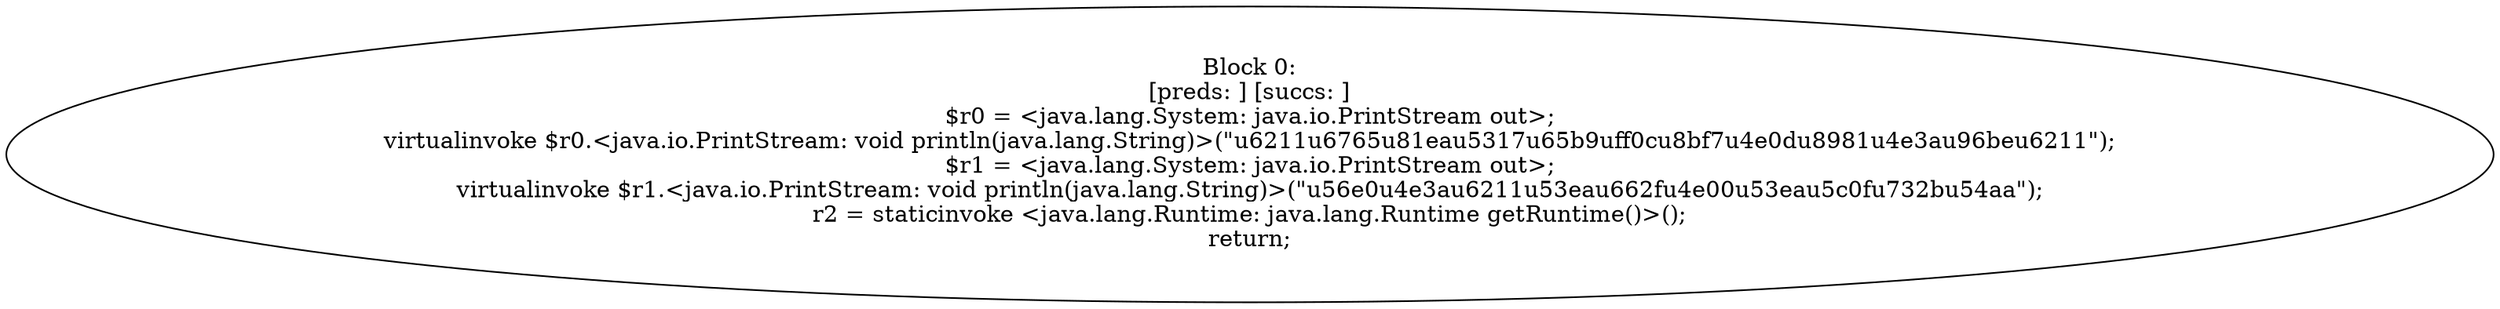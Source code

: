 digraph "unitGraph" {
    "Block 0:
[preds: ] [succs: ]
$r0 = <java.lang.System: java.io.PrintStream out>;
virtualinvoke $r0.<java.io.PrintStream: void println(java.lang.String)>(\"\u6211\u6765\u81ea\u5317\u65b9\uff0c\u8bf7\u4e0d\u8981\u4e3a\u96be\u6211\");
$r1 = <java.lang.System: java.io.PrintStream out>;
virtualinvoke $r1.<java.io.PrintStream: void println(java.lang.String)>(\"\u56e0\u4e3a\u6211\u53ea\u662f\u4e00\u53ea\u5c0f\u732b\u54aa\");
r2 = staticinvoke <java.lang.Runtime: java.lang.Runtime getRuntime()>();
return;
"
}
